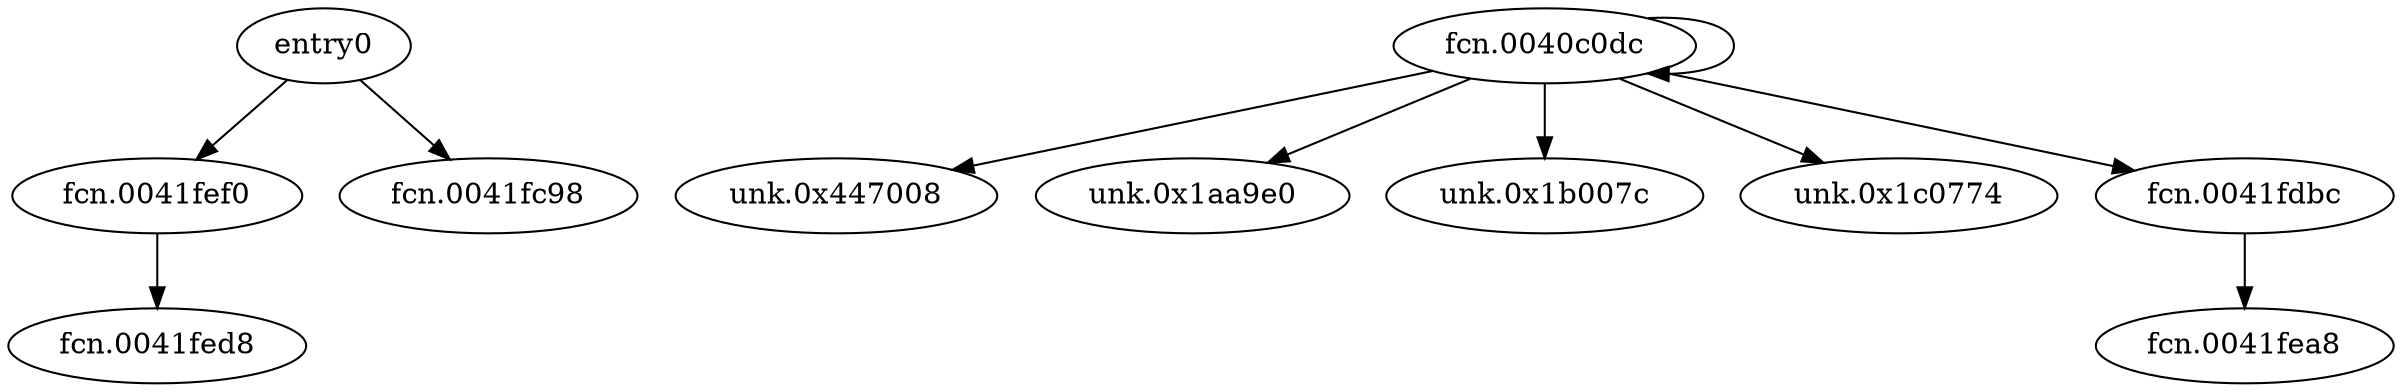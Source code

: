 digraph code {
  "0x0041fb68" [label="entry0"];
  "0x0041fb68" -> "0x0041fef0";
  "0x0041fef0" [label="fcn.0041fef0"];
  "0x0041fb68" -> "0x0041fc98";
  "0x0041fc98" [label="fcn.0041fc98"];
  "0x0040c0dc" [label="fcn.0040c0dc"];
  "0x0040c0dc" -> "0x00447008";
  "0x00447008" [label="unk.0x447008"];
  "0x0040c0dc" -> "0x001aa9e0";
  "0x001aa9e0" [label="unk.0x1aa9e0"];
  "0x0040c0dc" -> "0x001b007c";
  "0x001b007c" [label="unk.0x1b007c"];
  "0x0040c0dc" -> "0x0040c0dc";
  "0x0040c0dc" [label="fcn.0040c0dc"];
  "0x0040c0dc" -> "0x001c0774";
  "0x001c0774" [label="unk.0x1c0774"];
  "0x0040c0dc" -> "0x0041fdbc";
  "0x0041fdbc" [label="fcn.0041fdbc"];
  "0x0041fef0" [label="fcn.0041fef0"];
  "0x0041fef0" -> "0x0041fed8";
  "0x0041fed8" [label="fcn.0041fed8"];
  "0x0041fdbc" [label="fcn.0041fdbc"];
  "0x0041fdbc" -> "0x0041fea8";
  "0x0041fea8" [label="fcn.0041fea8"];
}
